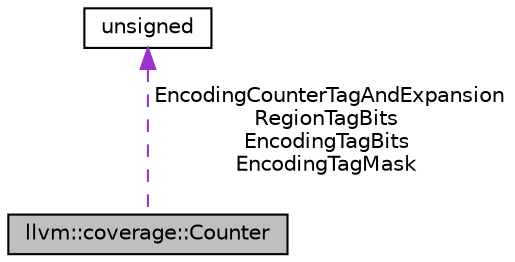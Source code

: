 digraph "llvm::coverage::Counter"
{
 // LATEX_PDF_SIZE
  bgcolor="transparent";
  edge [fontname="Helvetica",fontsize="10",labelfontname="Helvetica",labelfontsize="10"];
  node [fontname="Helvetica",fontsize="10",shape="box"];
  Node1 [label="llvm::coverage::Counter",height=0.2,width=0.4,color="black", fillcolor="grey75", style="filled", fontcolor="black",tooltip="A Counter is an abstract value that describes how to compute the execution count for a region of code..."];
  Node2 -> Node1 [dir="back",color="darkorchid3",fontsize="10",style="dashed",label=" EncodingCounterTagAndExpansion\lRegionTagBits\nEncodingTagBits\nEncodingTagMask" ,fontname="Helvetica"];
  Node2 [label="unsigned",height=0.2,width=0.4,color="black",URL="$classunsigned.html",tooltip=" "];
}
